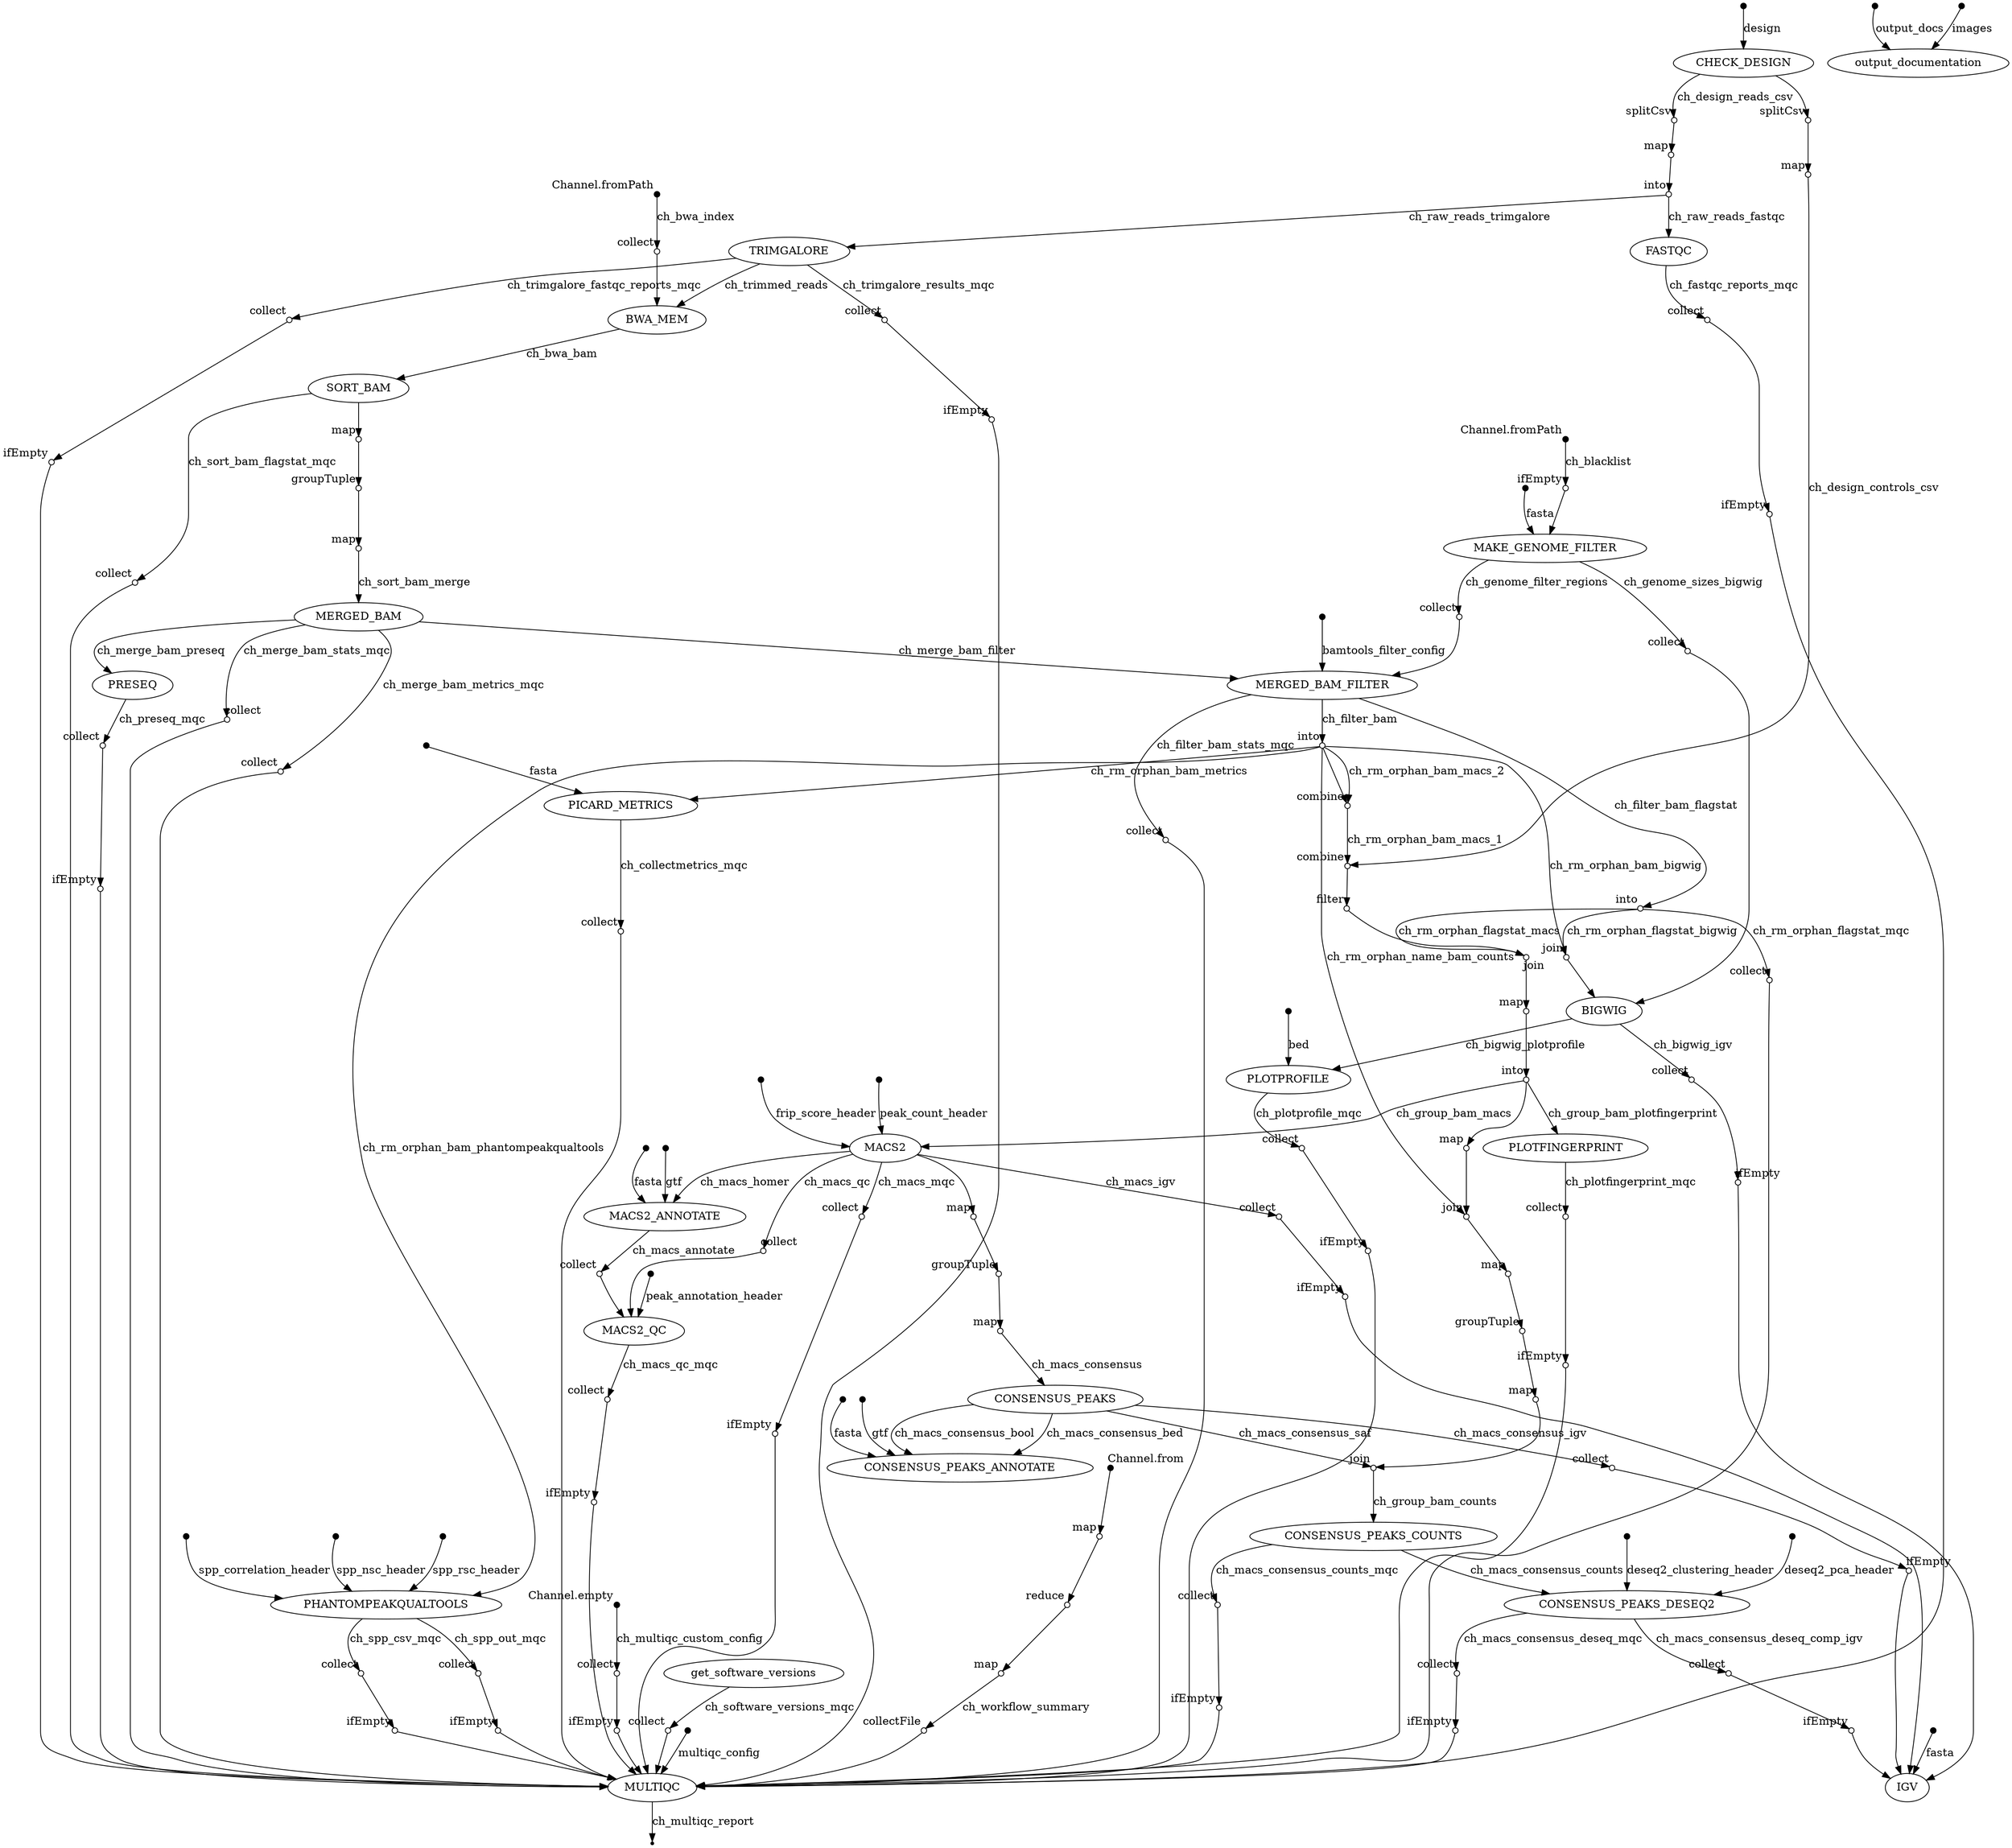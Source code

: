digraph "chipseq" {
p0 [shape=point,label="",fixedsize=true,width=0.1,xlabel="Channel.empty"];
p88 [shape=circle,label="",fixedsize=true,width=0.1,xlabel="collect"];
p0 -> p88 [label="ch_multiqc_custom_config"];

p1 [shape=point,label="",fixedsize=true,width=0.1,xlabel="Channel.fromPath"];
p10 [shape=circle,label="",fixedsize=true,width=0.1,xlabel="ifEmpty"];
p1 -> p10 [label="ch_blacklist"];

p2 [shape=point,label="",fixedsize=true,width=0.1,xlabel="Channel.fromPath"];
p15 [shape=circle,label="",fixedsize=true,width=0.1,xlabel="collect"];
p2 -> p15 [label="ch_bwa_index"];

p3 [shape=point,label="",fixedsize=true,width=0.1];
p4 [label="CHECK_DESIGN"];
p3 -> p4 [label="design"];

p4 [label="CHECK_DESIGN"];
p5 [shape=circle,label="",fixedsize=true,width=0.1,xlabel="splitCsv"];
p4 -> p5 [label="ch_design_reads_csv"];

p4 [label="CHECK_DESIGN"];
p8 [shape=circle,label="",fixedsize=true,width=0.1,xlabel="splitCsv"];
p4 -> p8;

p5 [shape=circle,label="",fixedsize=true,width=0.1,xlabel="splitCsv"];
p6 [shape=circle,label="",fixedsize=true,width=0.1,xlabel="map"];
p5 -> p6;

p6 [shape=circle,label="",fixedsize=true,width=0.1,xlabel="map"];
p7 [shape=circle,label="",fixedsize=true,width=0.1,xlabel="into"];
p6 -> p7;

p7 [shape=circle,label="",fixedsize=true,width=0.1,xlabel="into"];
p14 [label="TRIMGALORE"];
p7 -> p14 [label="ch_raw_reads_trimgalore"];

p7 [shape=circle,label="",fixedsize=true,width=0.1,xlabel="into"];
p13 [label="FASTQC"];
p7 -> p13 [label="ch_raw_reads_fastqc"];

p8 [shape=circle,label="",fixedsize=true,width=0.1,xlabel="splitCsv"];
p9 [shape=circle,label="",fixedsize=true,width=0.1,xlabel="map"];
p8 -> p9;

p9 [shape=circle,label="",fixedsize=true,width=0.1,xlabel="map"];
p40 [shape=circle,label="",fixedsize=true,width=0.1,xlabel="combine"];
p9 -> p40 [label="ch_design_controls_csv"];

p10 [shape=circle,label="",fixedsize=true,width=0.1,xlabel="ifEmpty"];
p12 [label="MAKE_GENOME_FILTER"];
p10 -> p12;

p11 [shape=point,label="",fixedsize=true,width=0.1];
p12 [label="MAKE_GENOME_FILTER"];
p11 -> p12 [label="fasta"];

p12 [label="MAKE_GENOME_FILTER"];
p22 [shape=circle,label="",fixedsize=true,width=0.1,xlabel="collect"];
p12 -> p22 [label="ch_genome_filter_regions"];

p12 [label="MAKE_GENOME_FILTER"];
p31 [shape=circle,label="",fixedsize=true,width=0.1,xlabel="collect"];
p12 -> p31 [label="ch_genome_sizes_bigwig"];

p13 [label="FASTQC"];
p92 [shape=circle,label="",fixedsize=true,width=0.1,xlabel="collect"];
p13 -> p92 [label="ch_fastqc_reports_mqc"];

p14 [label="TRIMGALORE"];
p16 [label="BWA_MEM"];
p14 -> p16 [label="ch_trimmed_reads"];

p14 [label="TRIMGALORE"];
p94 [shape=circle,label="",fixedsize=true,width=0.1,xlabel="collect"];
p14 -> p94 [label="ch_trimgalore_results_mqc"];

p14 [label="TRIMGALORE"];
p96 [shape=circle,label="",fixedsize=true,width=0.1,xlabel="collect"];
p14 -> p96 [label="ch_trimgalore_fastqc_reports_mqc"];

p15 [shape=circle,label="",fixedsize=true,width=0.1,xlabel="collect"];
p16 [label="BWA_MEM"];
p15 -> p16;

p16 [label="BWA_MEM"];
p17 [label="SORT_BAM"];
p16 -> p17 [label="ch_bwa_bam"];

p17 [label="SORT_BAM"];
p18 [shape=circle,label="",fixedsize=true,width=0.1,xlabel="map"];
p17 -> p18;

p17 [label="SORT_BAM"];
p98 [shape=circle,label="",fixedsize=true,width=0.1,xlabel="collect"];
p17 -> p98 [label="ch_sort_bam_flagstat_mqc"];

p18 [shape=circle,label="",fixedsize=true,width=0.1,xlabel="map"];
p19 [shape=circle,label="",fixedsize=true,width=0.1,xlabel="groupTuple"];
p18 -> p19;

p19 [shape=circle,label="",fixedsize=true,width=0.1,xlabel="groupTuple"];
p20 [shape=circle,label="",fixedsize=true,width=0.1,xlabel="map"];
p19 -> p20;

p20 [shape=circle,label="",fixedsize=true,width=0.1,xlabel="map"];
p21 [label="MERGED_BAM"];
p20 -> p21 [label="ch_sort_bam_merge"];

p21 [label="MERGED_BAM"];
p24 [label="MERGED_BAM_FILTER"];
p21 -> p24 [label="ch_merge_bam_filter"];

p21 [label="MERGED_BAM"];
p27 [label="PRESEQ"];
p21 -> p27 [label="ch_merge_bam_preseq"];

p21 [label="MERGED_BAM"];
p99 [shape=circle,label="",fixedsize=true,width=0.1,xlabel="collect"];
p21 -> p99 [label="ch_merge_bam_stats_mqc"];

p21 [label="MERGED_BAM"];
p102 [shape=circle,label="",fixedsize=true,width=0.1,xlabel="collect"];
p21 -> p102 [label="ch_merge_bam_metrics_mqc"];

p22 [shape=circle,label="",fixedsize=true,width=0.1,xlabel="collect"];
p24 [label="MERGED_BAM_FILTER"];
p22 -> p24;

p23 [shape=point,label="",fixedsize=true,width=0.1];
p24 [label="MERGED_BAM_FILTER"];
p23 -> p24 [label="bamtools_filter_config"];

p24 [label="MERGED_BAM_FILTER"];
p25 [shape=circle,label="",fixedsize=true,width=0.1,xlabel="into"];
p24 -> p25 [label="ch_filter_bam"];

p24 [label="MERGED_BAM_FILTER"];
p26 [shape=circle,label="",fixedsize=true,width=0.1,xlabel="into"];
p24 -> p26 [label="ch_filter_bam_flagstat"];

p24 [label="MERGED_BAM_FILTER"];
p101 [shape=circle,label="",fixedsize=true,width=0.1,xlabel="collect"];
p24 -> p101 [label="ch_filter_bam_stats_mqc"];

p25 [shape=circle,label="",fixedsize=true,width=0.1,xlabel="into"];
p38 [label="PHANTOMPEAKQUALTOOLS"];
p25 -> p38 [label="ch_rm_orphan_bam_phantompeakqualtools"];

p25 [shape=circle,label="",fixedsize=true,width=0.1,xlabel="into"];
p29 [label="PICARD_METRICS"];
p25 -> p29 [label="ch_rm_orphan_bam_metrics"];

p25 [shape=circle,label="",fixedsize=true,width=0.1,xlabel="into"];
p30 [shape=circle,label="",fixedsize=true,width=0.1,xlabel="join"];
p25 -> p30 [label="ch_rm_orphan_bam_bigwig"];

p25 [shape=circle,label="",fixedsize=true,width=0.1,xlabel="into"];
p39 [shape=circle,label="",fixedsize=true,width=0.1,xlabel="combine"];
p25 -> p39;

p25 [shape=circle,label="",fixedsize=true,width=0.1,xlabel="into"];
p39 [shape=circle,label="",fixedsize=true,width=0.1,xlabel="combine"];
p25 -> p39 [label="ch_rm_orphan_bam_macs_2"];

p25 [shape=circle,label="",fixedsize=true,width=0.1,xlabel="into"];
p64 [shape=circle,label="",fixedsize=true,width=0.1,xlabel="join"];
p25 -> p64 [label="ch_rm_orphan_name_bam_counts"];

p26 [shape=circle,label="",fixedsize=true,width=0.1,xlabel="into"];
p100 [shape=circle,label="",fixedsize=true,width=0.1,xlabel="collect"];
p26 -> p100 [label="ch_rm_orphan_flagstat_mqc"];

p26 [shape=circle,label="",fixedsize=true,width=0.1,xlabel="into"];
p30 [shape=circle,label="",fixedsize=true,width=0.1,xlabel="join"];
p26 -> p30 [label="ch_rm_orphan_flagstat_bigwig"];

p26 [shape=circle,label="",fixedsize=true,width=0.1,xlabel="into"];
p42 [shape=circle,label="",fixedsize=true,width=0.1,xlabel="join"];
p26 -> p42 [label="ch_rm_orphan_flagstat_macs"];

p27 [label="PRESEQ"];
p112 [shape=circle,label="",fixedsize=true,width=0.1,xlabel="collect"];
p27 -> p112 [label="ch_preseq_mqc"];

p28 [shape=point,label="",fixedsize=true,width=0.1];
p29 [label="PICARD_METRICS"];
p28 -> p29 [label="fasta"];

p29 [label="PICARD_METRICS"];
p103 [shape=circle,label="",fixedsize=true,width=0.1,xlabel="collect"];
p29 -> p103 [label="ch_collectmetrics_mqc"];

p30 [shape=circle,label="",fixedsize=true,width=0.1,xlabel="join"];
p32 [label="BIGWIG"];
p30 -> p32;

p31 [shape=circle,label="",fixedsize=true,width=0.1,xlabel="collect"];
p32 [label="BIGWIG"];
p31 -> p32;

p32 [label="BIGWIG"];
p34 [label="PLOTPROFILE"];
p32 -> p34 [label="ch_bigwig_plotprofile"];

p32 [label="BIGWIG"];
p73 [shape=circle,label="",fixedsize=true,width=0.1,xlabel="collect"];
p32 -> p73 [label="ch_bigwig_igv"];

p33 [shape=point,label="",fixedsize=true,width=0.1];
p34 [label="PLOTPROFILE"];
p33 -> p34 [label="bed"];

p34 [label="PLOTPROFILE"];
p116 [shape=circle,label="",fixedsize=true,width=0.1,xlabel="collect"];
p34 -> p116 [label="ch_plotprofile_mqc"];

p35 [shape=point,label="",fixedsize=true,width=0.1];
p38 [label="PHANTOMPEAKQUALTOOLS"];
p35 -> p38 [label="spp_correlation_header"];

p36 [shape=point,label="",fixedsize=true,width=0.1];
p38 [label="PHANTOMPEAKQUALTOOLS"];
p36 -> p38 [label="spp_nsc_header"];

p37 [shape=point,label="",fixedsize=true,width=0.1];
p38 [label="PHANTOMPEAKQUALTOOLS"];
p37 -> p38 [label="spp_rsc_header"];

p38 [label="PHANTOMPEAKQUALTOOLS"];
p118 [shape=circle,label="",fixedsize=true,width=0.1,xlabel="collect"];
p38 -> p118 [label="ch_spp_out_mqc"];

p38 [label="PHANTOMPEAKQUALTOOLS"];
p120 [shape=circle,label="",fixedsize=true,width=0.1,xlabel="collect"];
p38 -> p120 [label="ch_spp_csv_mqc"];

p39 [shape=circle,label="",fixedsize=true,width=0.1,xlabel="combine"];
p40 [shape=circle,label="",fixedsize=true,width=0.1,xlabel="combine"];
p39 -> p40 [label="ch_rm_orphan_bam_macs_1"];

p40 [shape=circle,label="",fixedsize=true,width=0.1,xlabel="combine"];
p41 [shape=circle,label="",fixedsize=true,width=0.1,xlabel="filter"];
p40 -> p41;

p41 [shape=circle,label="",fixedsize=true,width=0.1,xlabel="filter"];
p42 [shape=circle,label="",fixedsize=true,width=0.1,xlabel="join"];
p41 -> p42;

p42 [shape=circle,label="",fixedsize=true,width=0.1,xlabel="join"];
p43 [shape=circle,label="",fixedsize=true,width=0.1,xlabel="map"];
p42 -> p43;

p43 [shape=circle,label="",fixedsize=true,width=0.1,xlabel="map"];
p44 [shape=circle,label="",fixedsize=true,width=0.1,xlabel="into"];
p43 -> p44;

p44 [shape=circle,label="",fixedsize=true,width=0.1,xlabel="into"];
p45 [label="PLOTFINGERPRINT"];
p44 -> p45 [label="ch_group_bam_plotfingerprint"];

p44 [shape=circle,label="",fixedsize=true,width=0.1,xlabel="into"];
p48 [label="MACS2"];
p44 -> p48 [label="ch_group_bam_macs"];

p44 [shape=circle,label="",fixedsize=true,width=0.1,xlabel="into"];
p63 [shape=circle,label="",fixedsize=true,width=0.1,xlabel="map"];
p44 -> p63;

p45 [label="PLOTFINGERPRINT"];
p114 [shape=circle,label="",fixedsize=true,width=0.1,xlabel="collect"];
p45 -> p114 [label="ch_plotfingerprint_mqc"];

p46 [shape=point,label="",fixedsize=true,width=0.1];
p48 [label="MACS2"];
p46 -> p48 [label="peak_count_header"];

p47 [shape=point,label="",fixedsize=true,width=0.1];
p48 [label="MACS2"];
p47 -> p48 [label="frip_score_header"];

p48 [label="MACS2"];
p51 [label="MACS2_ANNOTATE"];
p48 -> p51 [label="ch_macs_homer"];

p48 [label="MACS2"];
p52 [shape=circle,label="",fixedsize=true,width=0.1,xlabel="collect"];
p48 -> p52 [label="ch_macs_qc"];

p48 [label="MACS2"];
p56 [shape=circle,label="",fixedsize=true,width=0.1,xlabel="map"];
p48 -> p56;

p48 [label="MACS2"];
p75 [shape=circle,label="",fixedsize=true,width=0.1,xlabel="collect"];
p48 -> p75 [label="ch_macs_igv"];

p48 [label="MACS2"];
p104 [shape=circle,label="",fixedsize=true,width=0.1,xlabel="collect"];
p48 -> p104 [label="ch_macs_mqc"];

p49 [shape=point,label="",fixedsize=true,width=0.1];
p51 [label="MACS2_ANNOTATE"];
p49 -> p51 [label="fasta"];

p50 [shape=point,label="",fixedsize=true,width=0.1];
p51 [label="MACS2_ANNOTATE"];
p50 -> p51 [label="gtf"];

p51 [label="MACS2_ANNOTATE"];
p53 [shape=circle,label="",fixedsize=true,width=0.1,xlabel="collect"];
p51 -> p53 [label="ch_macs_annotate"];

p52 [shape=circle,label="",fixedsize=true,width=0.1,xlabel="collect"];
p55 [label="MACS2_QC"];
p52 -> p55;

p53 [shape=circle,label="",fixedsize=true,width=0.1,xlabel="collect"];
p55 [label="MACS2_QC"];
p53 -> p55;

p54 [shape=point,label="",fixedsize=true,width=0.1];
p55 [label="MACS2_QC"];
p54 -> p55 [label="peak_annotation_header"];

p55 [label="MACS2_QC"];
p106 [shape=circle,label="",fixedsize=true,width=0.1,xlabel="collect"];
p55 -> p106 [label="ch_macs_qc_mqc"];

p56 [shape=circle,label="",fixedsize=true,width=0.1,xlabel="map"];
p57 [shape=circle,label="",fixedsize=true,width=0.1,xlabel="groupTuple"];
p56 -> p57;

p57 [shape=circle,label="",fixedsize=true,width=0.1,xlabel="groupTuple"];
p58 [shape=circle,label="",fixedsize=true,width=0.1,xlabel="map"];
p57 -> p58;

p58 [shape=circle,label="",fixedsize=true,width=0.1,xlabel="map"];
p59 [label="CONSENSUS_PEAKS"];
p58 -> p59 [label="ch_macs_consensus"];

p59 [label="CONSENSUS_PEAKS"];
p62 [label="CONSENSUS_PEAKS_ANNOTATE"];
p59 -> p62 [label="ch_macs_consensus_bed"];

p59 [label="CONSENSUS_PEAKS"];
p68 [shape=circle,label="",fixedsize=true,width=0.1,xlabel="join"];
p59 -> p68 [label="ch_macs_consensus_saf"];

p59 [label="CONSENSUS_PEAKS"];
p62 [label="CONSENSUS_PEAKS_ANNOTATE"];
p59 -> p62 [label="ch_macs_consensus_bool"];

p59 [label="CONSENSUS_PEAKS"];
p77 [shape=circle,label="",fixedsize=true,width=0.1,xlabel="collect"];
p59 -> p77 [label="ch_macs_consensus_igv"];

p60 [shape=point,label="",fixedsize=true,width=0.1];
p62 [label="CONSENSUS_PEAKS_ANNOTATE"];
p60 -> p62 [label="fasta"];

p61 [shape=point,label="",fixedsize=true,width=0.1];
p62 [label="CONSENSUS_PEAKS_ANNOTATE"];
p61 -> p62 [label="gtf"];

p63 [shape=circle,label="",fixedsize=true,width=0.1,xlabel="map"];
p64 [shape=circle,label="",fixedsize=true,width=0.1,xlabel="join"];
p63 -> p64;

p64 [shape=circle,label="",fixedsize=true,width=0.1,xlabel="join"];
p65 [shape=circle,label="",fixedsize=true,width=0.1,xlabel="map"];
p64 -> p65;

p65 [shape=circle,label="",fixedsize=true,width=0.1,xlabel="map"];
p66 [shape=circle,label="",fixedsize=true,width=0.1,xlabel="groupTuple"];
p65 -> p66;

p66 [shape=circle,label="",fixedsize=true,width=0.1,xlabel="groupTuple"];
p67 [shape=circle,label="",fixedsize=true,width=0.1,xlabel="map"];
p66 -> p67;

p67 [shape=circle,label="",fixedsize=true,width=0.1,xlabel="map"];
p68 [shape=circle,label="",fixedsize=true,width=0.1,xlabel="join"];
p67 -> p68;

p68 [shape=circle,label="",fixedsize=true,width=0.1,xlabel="join"];
p69 [label="CONSENSUS_PEAKS_COUNTS"];
p68 -> p69 [label="ch_group_bam_counts"];

p69 [label="CONSENSUS_PEAKS_COUNTS"];
p72 [label="CONSENSUS_PEAKS_DESEQ2"];
p69 -> p72 [label="ch_macs_consensus_counts"];

p69 [label="CONSENSUS_PEAKS_COUNTS"];
p108 [shape=circle,label="",fixedsize=true,width=0.1,xlabel="collect"];
p69 -> p108 [label="ch_macs_consensus_counts_mqc"];

p70 [shape=point,label="",fixedsize=true,width=0.1];
p72 [label="CONSENSUS_PEAKS_DESEQ2"];
p70 -> p72 [label="deseq2_pca_header"];

p71 [shape=point,label="",fixedsize=true,width=0.1];
p72 [label="CONSENSUS_PEAKS_DESEQ2"];
p71 -> p72 [label="deseq2_clustering_header"];

p72 [label="CONSENSUS_PEAKS_DESEQ2"];
p110 [shape=circle,label="",fixedsize=true,width=0.1,xlabel="collect"];
p72 -> p110 [label="ch_macs_consensus_deseq_mqc"];

p72 [label="CONSENSUS_PEAKS_DESEQ2"];
p79 [shape=circle,label="",fixedsize=true,width=0.1,xlabel="collect"];
p72 -> p79 [label="ch_macs_consensus_deseq_comp_igv"];

p73 [shape=circle,label="",fixedsize=true,width=0.1,xlabel="collect"];
p74 [shape=circle,label="",fixedsize=true,width=0.1,xlabel="ifEmpty"];
p73 -> p74;

p74 [shape=circle,label="",fixedsize=true,width=0.1,xlabel="ifEmpty"];
p82 [label="IGV"];
p74 -> p82;

p75 [shape=circle,label="",fixedsize=true,width=0.1,xlabel="collect"];
p76 [shape=circle,label="",fixedsize=true,width=0.1,xlabel="ifEmpty"];
p75 -> p76;

p76 [shape=circle,label="",fixedsize=true,width=0.1,xlabel="ifEmpty"];
p82 [label="IGV"];
p76 -> p82;

p77 [shape=circle,label="",fixedsize=true,width=0.1,xlabel="collect"];
p78 [shape=circle,label="",fixedsize=true,width=0.1,xlabel="ifEmpty"];
p77 -> p78;

p78 [shape=circle,label="",fixedsize=true,width=0.1,xlabel="ifEmpty"];
p82 [label="IGV"];
p78 -> p82;

p79 [shape=circle,label="",fixedsize=true,width=0.1,xlabel="collect"];
p80 [shape=circle,label="",fixedsize=true,width=0.1,xlabel="ifEmpty"];
p79 -> p80;

p80 [shape=circle,label="",fixedsize=true,width=0.1,xlabel="ifEmpty"];
p82 [label="IGV"];
p80 -> p82;

p81 [shape=point,label="",fixedsize=true,width=0.1];
p82 [label="IGV"];
p81 -> p82 [label="fasta"];

p83 [label="get_software_versions"];
p90 [shape=circle,label="",fixedsize=true,width=0.1,xlabel="collect"];
p83 -> p90 [label="ch_software_versions_mqc"];

p84 [shape=point,label="",fixedsize=true,width=0.1,xlabel="Channel.from"];
p85 [shape=circle,label="",fixedsize=true,width=0.1,xlabel="map"];
p84 -> p85;

p85 [shape=circle,label="",fixedsize=true,width=0.1,xlabel="map"];
p86 [shape=circle,label="",fixedsize=true,width=0.1,xlabel="reduce"];
p85 -> p86;

p86 [shape=circle,label="",fixedsize=true,width=0.1,xlabel="reduce"];
p87 [shape=circle,label="",fixedsize=true,width=0.1,xlabel="map"];
p86 -> p87;

p87 [shape=circle,label="",fixedsize=true,width=0.1,xlabel="map"];
p91 [shape=circle,label="",fixedsize=true,width=0.1,xlabel="collectFile"];
p87 -> p91 [label="ch_workflow_summary"];

p88 [shape=circle,label="",fixedsize=true,width=0.1,xlabel="collect"];
p89 [shape=circle,label="",fixedsize=true,width=0.1,xlabel="ifEmpty"];
p88 -> p89;

p89 [shape=circle,label="",fixedsize=true,width=0.1,xlabel="ifEmpty"];
p123 [label="MULTIQC"];
p89 -> p123;

p90 [shape=circle,label="",fixedsize=true,width=0.1,xlabel="collect"];
p123 [label="MULTIQC"];
p90 -> p123;

p91 [shape=circle,label="",fixedsize=true,width=0.1,xlabel="collectFile"];
p123 [label="MULTIQC"];
p91 -> p123;

p92 [shape=circle,label="",fixedsize=true,width=0.1,xlabel="collect"];
p93 [shape=circle,label="",fixedsize=true,width=0.1,xlabel="ifEmpty"];
p92 -> p93;

p93 [shape=circle,label="",fixedsize=true,width=0.1,xlabel="ifEmpty"];
p123 [label="MULTIQC"];
p93 -> p123;

p94 [shape=circle,label="",fixedsize=true,width=0.1,xlabel="collect"];
p95 [shape=circle,label="",fixedsize=true,width=0.1,xlabel="ifEmpty"];
p94 -> p95;

p95 [shape=circle,label="",fixedsize=true,width=0.1,xlabel="ifEmpty"];
p123 [label="MULTIQC"];
p95 -> p123;

p96 [shape=circle,label="",fixedsize=true,width=0.1,xlabel="collect"];
p97 [shape=circle,label="",fixedsize=true,width=0.1,xlabel="ifEmpty"];
p96 -> p97;

p97 [shape=circle,label="",fixedsize=true,width=0.1,xlabel="ifEmpty"];
p123 [label="MULTIQC"];
p97 -> p123;

p98 [shape=circle,label="",fixedsize=true,width=0.1,xlabel="collect"];
p123 [label="MULTIQC"];
p98 -> p123;

p99 [shape=circle,label="",fixedsize=true,width=0.1,xlabel="collect"];
p123 [label="MULTIQC"];
p99 -> p123;

p100 [shape=circle,label="",fixedsize=true,width=0.1,xlabel="collect"];
p123 [label="MULTIQC"];
p100 -> p123;

p101 [shape=circle,label="",fixedsize=true,width=0.1,xlabel="collect"];
p123 [label="MULTIQC"];
p101 -> p123;

p102 [shape=circle,label="",fixedsize=true,width=0.1,xlabel="collect"];
p123 [label="MULTIQC"];
p102 -> p123;

p103 [shape=circle,label="",fixedsize=true,width=0.1,xlabel="collect"];
p123 [label="MULTIQC"];
p103 -> p123;

p104 [shape=circle,label="",fixedsize=true,width=0.1,xlabel="collect"];
p105 [shape=circle,label="",fixedsize=true,width=0.1,xlabel="ifEmpty"];
p104 -> p105;

p105 [shape=circle,label="",fixedsize=true,width=0.1,xlabel="ifEmpty"];
p123 [label="MULTIQC"];
p105 -> p123;

p106 [shape=circle,label="",fixedsize=true,width=0.1,xlabel="collect"];
p107 [shape=circle,label="",fixedsize=true,width=0.1,xlabel="ifEmpty"];
p106 -> p107;

p107 [shape=circle,label="",fixedsize=true,width=0.1,xlabel="ifEmpty"];
p123 [label="MULTIQC"];
p107 -> p123;

p108 [shape=circle,label="",fixedsize=true,width=0.1,xlabel="collect"];
p109 [shape=circle,label="",fixedsize=true,width=0.1,xlabel="ifEmpty"];
p108 -> p109;

p109 [shape=circle,label="",fixedsize=true,width=0.1,xlabel="ifEmpty"];
p123 [label="MULTIQC"];
p109 -> p123;

p110 [shape=circle,label="",fixedsize=true,width=0.1,xlabel="collect"];
p111 [shape=circle,label="",fixedsize=true,width=0.1,xlabel="ifEmpty"];
p110 -> p111;

p111 [shape=circle,label="",fixedsize=true,width=0.1,xlabel="ifEmpty"];
p123 [label="MULTIQC"];
p111 -> p123;

p112 [shape=circle,label="",fixedsize=true,width=0.1,xlabel="collect"];
p113 [shape=circle,label="",fixedsize=true,width=0.1,xlabel="ifEmpty"];
p112 -> p113;

p113 [shape=circle,label="",fixedsize=true,width=0.1,xlabel="ifEmpty"];
p123 [label="MULTIQC"];
p113 -> p123;

p114 [shape=circle,label="",fixedsize=true,width=0.1,xlabel="collect"];
p115 [shape=circle,label="",fixedsize=true,width=0.1,xlabel="ifEmpty"];
p114 -> p115;

p115 [shape=circle,label="",fixedsize=true,width=0.1,xlabel="ifEmpty"];
p123 [label="MULTIQC"];
p115 -> p123;

p116 [shape=circle,label="",fixedsize=true,width=0.1,xlabel="collect"];
p117 [shape=circle,label="",fixedsize=true,width=0.1,xlabel="ifEmpty"];
p116 -> p117;

p117 [shape=circle,label="",fixedsize=true,width=0.1,xlabel="ifEmpty"];
p123 [label="MULTIQC"];
p117 -> p123;

p118 [shape=circle,label="",fixedsize=true,width=0.1,xlabel="collect"];
p119 [shape=circle,label="",fixedsize=true,width=0.1,xlabel="ifEmpty"];
p118 -> p119;

p119 [shape=circle,label="",fixedsize=true,width=0.1,xlabel="ifEmpty"];
p123 [label="MULTIQC"];
p119 -> p123;

p120 [shape=circle,label="",fixedsize=true,width=0.1,xlabel="collect"];
p121 [shape=circle,label="",fixedsize=true,width=0.1,xlabel="ifEmpty"];
p120 -> p121;

p121 [shape=circle,label="",fixedsize=true,width=0.1,xlabel="ifEmpty"];
p123 [label="MULTIQC"];
p121 -> p123;

p122 [shape=point,label="",fixedsize=true,width=0.1];
p123 [label="MULTIQC"];
p122 -> p123 [label="multiqc_config"];

p123 [label="MULTIQC"];
p124 [shape=point];
p123 -> p124 [label="ch_multiqc_report"];

p125 [shape=point,label="",fixedsize=true,width=0.1];
p127 [label="output_documentation"];
p125 -> p127 [label="output_docs"];

p126 [shape=point,label="",fixedsize=true,width=0.1];
p127 [label="output_documentation"];
p126 -> p127 [label="images"];

}
